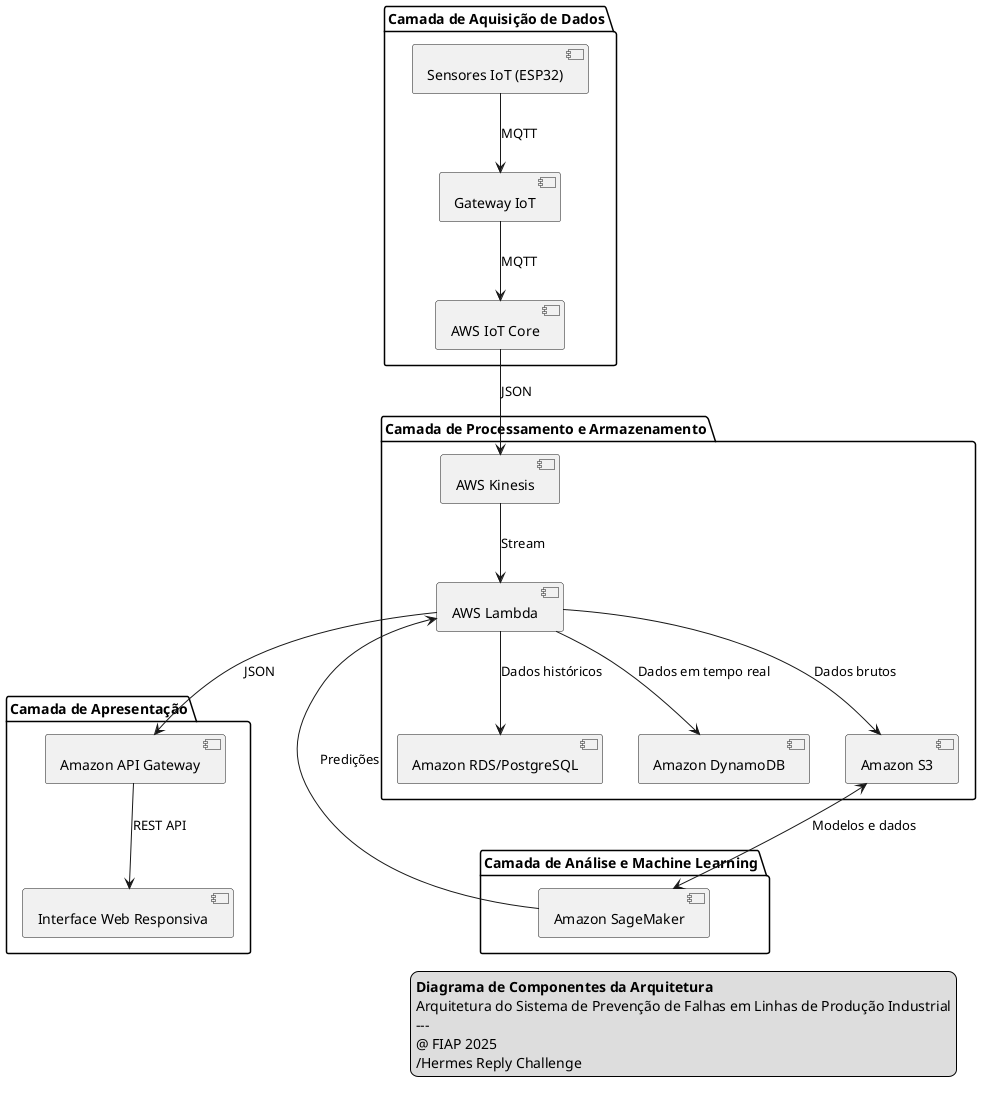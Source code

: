 @startuml "Componentes da Arquitetura"

' Componentes
package "Camada de Aquisição de Dados" {
  [Sensores IoT (ESP32)] as Sensores
  [Gateway IoT] as Gateway
  [AWS IoT Core] as IoTCore
}

package "Camada de Processamento e Armazenamento" {
  [AWS Kinesis] as Kinesis
  [AWS Lambda] as Lambda
  [Amazon RDS/PostgreSQL] as RDS
  [Amazon DynamoDB] as DynamoDB
  [Amazon S3] as S3
}

package "Camada de Análise e Machine Learning" {
  [Amazon SageMaker] as SageMaker
}

package "Camada de Apresentação" {
  [Amazon API Gateway] as APIGateway
  [Interface Web Responsiva] as Web
}

' Relações
Sensores --> Gateway : MQTT
Gateway --> IoTCore : MQTT
IoTCore --> Kinesis : JSON
Kinesis --> Lambda : Stream
Lambda --> DynamoDB : Dados em tempo real
Lambda --> RDS : Dados históricos
Lambda --> S3 : Dados brutos
S3 <--> SageMaker : Modelos e dados
SageMaker --> Lambda : Predições
Lambda --> APIGateway : JSON
APIGateway --> Web : REST API

' Legenda
legend right
  **Diagrama de Componentes da Arquitetura**
  Arquitetura do Sistema de Prevenção de Falhas em Linhas de Produção Industrial
  ---
  @ FIAP 2025
  /Hermes Reply Challenge
endlegend


@enduml

